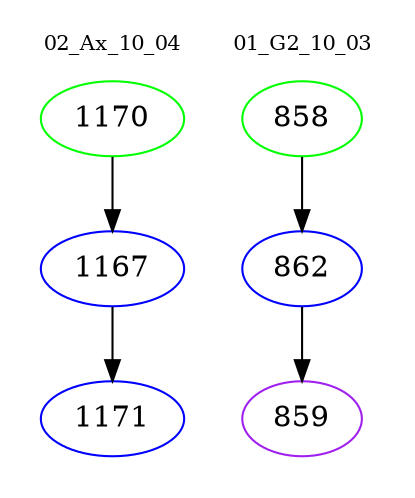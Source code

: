 digraph{
subgraph cluster_0 {
color = white
label = "02_Ax_10_04";
fontsize=10;
T0_1170 [label="1170", color="green"]
T0_1170 -> T0_1167 [color="black"]
T0_1167 [label="1167", color="blue"]
T0_1167 -> T0_1171 [color="black"]
T0_1171 [label="1171", color="blue"]
}
subgraph cluster_1 {
color = white
label = "01_G2_10_03";
fontsize=10;
T1_858 [label="858", color="green"]
T1_858 -> T1_862 [color="black"]
T1_862 [label="862", color="blue"]
T1_862 -> T1_859 [color="black"]
T1_859 [label="859", color="purple"]
}
}

